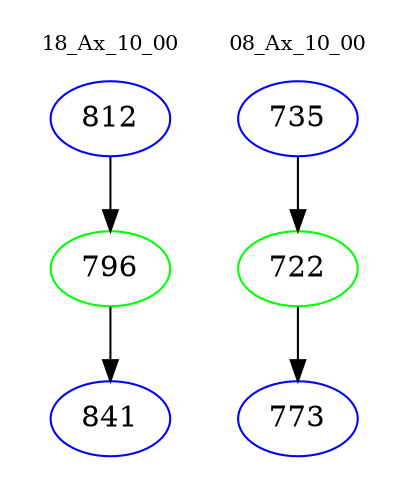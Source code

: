 digraph{
subgraph cluster_0 {
color = white
label = "18_Ax_10_00";
fontsize=10;
T0_812 [label="812", color="blue"]
T0_812 -> T0_796 [color="black"]
T0_796 [label="796", color="green"]
T0_796 -> T0_841 [color="black"]
T0_841 [label="841", color="blue"]
}
subgraph cluster_1 {
color = white
label = "08_Ax_10_00";
fontsize=10;
T1_735 [label="735", color="blue"]
T1_735 -> T1_722 [color="black"]
T1_722 [label="722", color="green"]
T1_722 -> T1_773 [color="black"]
T1_773 [label="773", color="blue"]
}
}
